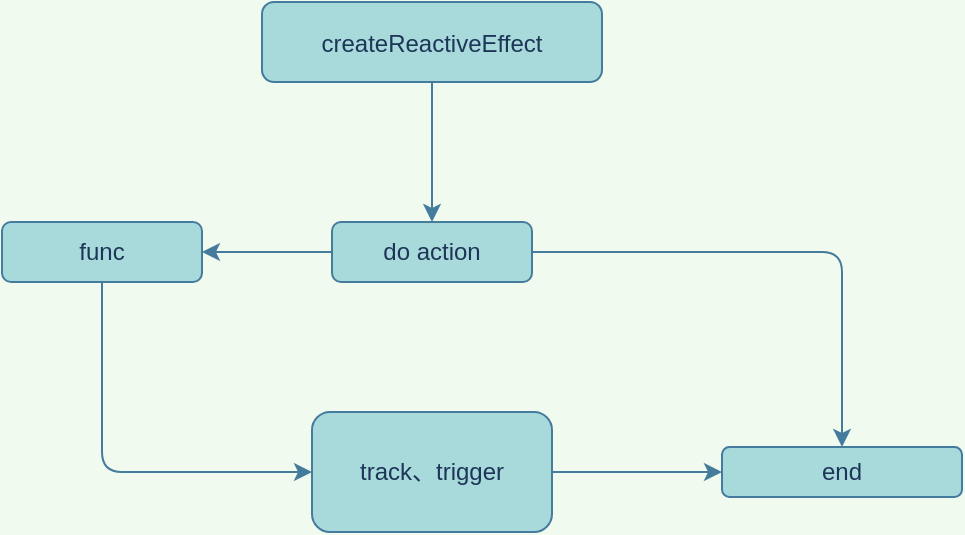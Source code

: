 <mxfile version="13.10.0" type="embed">
    <diagram id="I1sEE97VDQTC6iK8TLRU" name="第 1 页">
        <mxGraphModel dx="432" dy="230" grid="1" gridSize="10" guides="1" tooltips="1" connect="1" arrows="1" fold="1" page="1" pageScale="1" pageWidth="850" pageHeight="1100" background="#F1FAEE" math="0" shadow="0">
            <root>
                <mxCell id="0"/>
                <mxCell id="1" parent="0"/>
                <mxCell id="69" value="" style="edgeStyle=orthogonalEdgeStyle;sketch=0;orthogonalLoop=1;jettySize=auto;html=1;strokeColor=#457B9D;fillColor=#A8DADC;fontColor=#1D3557;entryX=0.5;entryY=0;entryDx=0;entryDy=0;" parent="1" source="67" target="71" edge="1">
                    <mxGeometry relative="1" as="geometry">
                        <mxPoint x="405.1" y="160.043" as="targetPoint"/>
                    </mxGeometry>
                </mxCell>
                <mxCell id="67" value="&lt;div style=&quot;line-height: 18px&quot;&gt;createReactiveEffect&lt;/div&gt;" style="whiteSpace=wrap;html=1;sketch=0;strokeColor=#457B9D;fillColor=#A8DADC;fontColor=#1D3557;rounded=1;" parent="1" vertex="1">
                    <mxGeometry x="320" y="50" width="170" height="40" as="geometry"/>
                </mxCell>
                <mxCell id="76" style="edgeStyle=orthogonalEdgeStyle;sketch=0;orthogonalLoop=1;jettySize=auto;html=1;entryX=0;entryY=0.5;entryDx=0;entryDy=0;strokeColor=#457B9D;fillColor=#A8DADC;fontColor=#1D3557;exitX=0.5;exitY=1;exitDx=0;exitDy=0;" parent="1" source="70" target="74" edge="1">
                    <mxGeometry relative="1" as="geometry"/>
                </mxCell>
                <mxCell id="70" value="func" style="whiteSpace=wrap;html=1;sketch=0;strokeColor=#457B9D;fillColor=#A8DADC;fontColor=#1D3557;rounded=1;" parent="1" vertex="1">
                    <mxGeometry x="190" y="160" width="100" height="30" as="geometry"/>
                </mxCell>
                <mxCell id="73" value="" style="edgeStyle=orthogonalEdgeStyle;sketch=0;orthogonalLoop=1;jettySize=auto;html=1;strokeColor=#457B9D;fillColor=#A8DADC;fontColor=#1D3557;" parent="1" source="71" target="70" edge="1">
                    <mxGeometry relative="1" as="geometry"/>
                </mxCell>
                <mxCell id="79" style="edgeStyle=orthogonalEdgeStyle;sketch=0;orthogonalLoop=1;jettySize=auto;html=1;entryX=0.5;entryY=0;entryDx=0;entryDy=0;strokeColor=#457B9D;fillColor=#A8DADC;fontColor=#1D3557;" parent="1" source="71" target="77" edge="1">
                    <mxGeometry relative="1" as="geometry"/>
                </mxCell>
                <mxCell id="71" value="do action" style="whiteSpace=wrap;html=1;sketch=0;strokeColor=#457B9D;fillColor=#A8DADC;fontColor=#1D3557;rounded=1;" parent="1" vertex="1">
                    <mxGeometry x="355" y="160" width="100" height="30" as="geometry"/>
                </mxCell>
                <mxCell id="78" value="" style="edgeStyle=orthogonalEdgeStyle;sketch=0;orthogonalLoop=1;jettySize=auto;html=1;strokeColor=#457B9D;fillColor=#A8DADC;fontColor=#1D3557;" parent="1" source="74" target="77" edge="1">
                    <mxGeometry relative="1" as="geometry"/>
                </mxCell>
                <mxCell id="74" value="track、trigger" style="whiteSpace=wrap;html=1;fontColor=#1D3557;strokeColor=#457B9D;fillColor=#A8DADC;sketch=0;rounded=1;" parent="1" vertex="1">
                    <mxGeometry x="345" y="255" width="120" height="60" as="geometry"/>
                </mxCell>
                <mxCell id="77" value="end" style="whiteSpace=wrap;html=1;fontColor=#1D3557;strokeColor=#457B9D;fillColor=#A8DADC;sketch=0;rounded=1;" parent="1" vertex="1">
                    <mxGeometry x="550" y="272.5" width="120" height="25" as="geometry"/>
                </mxCell>
            </root>
        </mxGraphModel>
    </diagram>
</mxfile>